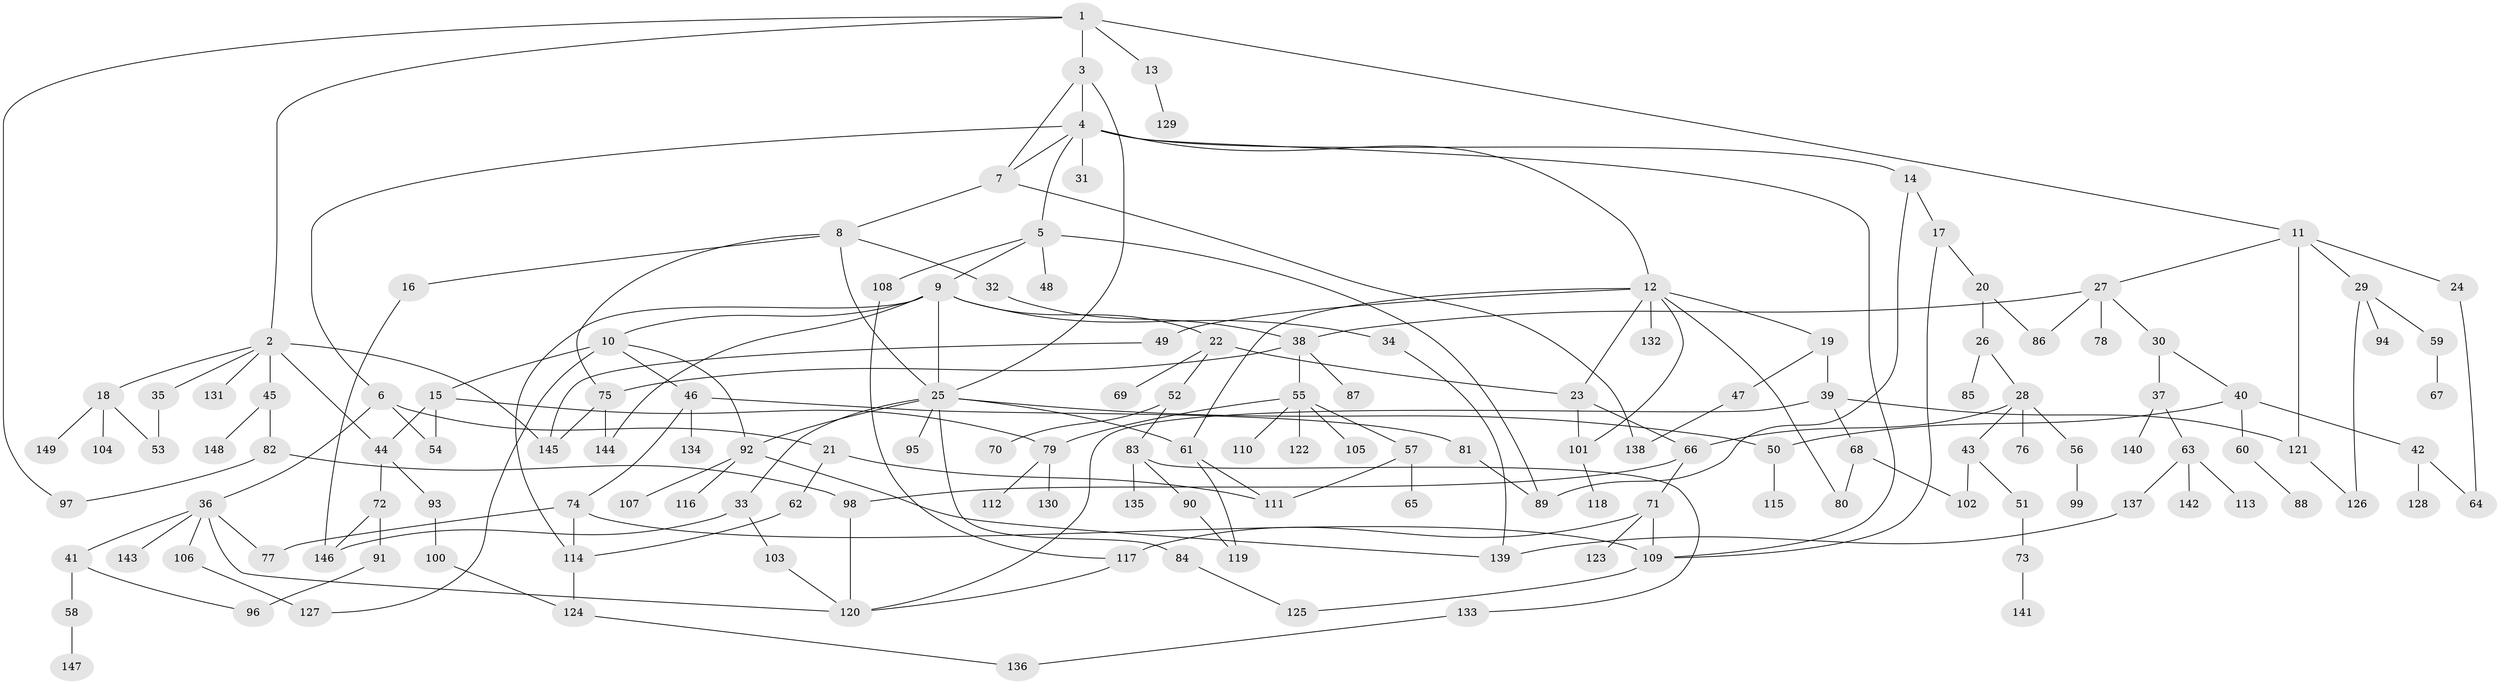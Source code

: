 // coarse degree distribution, {5: 0.0970873786407767, 8: 0.04854368932038835, 4: 0.13592233009708737, 10: 0.009708737864077669, 6: 0.02912621359223301, 7: 0.019417475728155338, 2: 0.23300970873786409, 3: 0.1262135922330097, 1: 0.30097087378640774}
// Generated by graph-tools (version 1.1) at 2025/23/03/03/25 07:23:30]
// undirected, 149 vertices, 200 edges
graph export_dot {
graph [start="1"]
  node [color=gray90,style=filled];
  1;
  2;
  3;
  4;
  5;
  6;
  7;
  8;
  9;
  10;
  11;
  12;
  13;
  14;
  15;
  16;
  17;
  18;
  19;
  20;
  21;
  22;
  23;
  24;
  25;
  26;
  27;
  28;
  29;
  30;
  31;
  32;
  33;
  34;
  35;
  36;
  37;
  38;
  39;
  40;
  41;
  42;
  43;
  44;
  45;
  46;
  47;
  48;
  49;
  50;
  51;
  52;
  53;
  54;
  55;
  56;
  57;
  58;
  59;
  60;
  61;
  62;
  63;
  64;
  65;
  66;
  67;
  68;
  69;
  70;
  71;
  72;
  73;
  74;
  75;
  76;
  77;
  78;
  79;
  80;
  81;
  82;
  83;
  84;
  85;
  86;
  87;
  88;
  89;
  90;
  91;
  92;
  93;
  94;
  95;
  96;
  97;
  98;
  99;
  100;
  101;
  102;
  103;
  104;
  105;
  106;
  107;
  108;
  109;
  110;
  111;
  112;
  113;
  114;
  115;
  116;
  117;
  118;
  119;
  120;
  121;
  122;
  123;
  124;
  125;
  126;
  127;
  128;
  129;
  130;
  131;
  132;
  133;
  134;
  135;
  136;
  137;
  138;
  139;
  140;
  141;
  142;
  143;
  144;
  145;
  146;
  147;
  148;
  149;
  1 -- 2;
  1 -- 3;
  1 -- 11;
  1 -- 13;
  1 -- 97;
  2 -- 18;
  2 -- 35;
  2 -- 45;
  2 -- 131;
  2 -- 44;
  2 -- 145;
  3 -- 4;
  3 -- 25;
  3 -- 7;
  4 -- 5;
  4 -- 6;
  4 -- 7;
  4 -- 12;
  4 -- 14;
  4 -- 31;
  4 -- 109;
  5 -- 9;
  5 -- 48;
  5 -- 108;
  5 -- 89;
  6 -- 21;
  6 -- 36;
  6 -- 54;
  7 -- 8;
  7 -- 138;
  8 -- 16;
  8 -- 32;
  8 -- 75;
  8 -- 25;
  9 -- 10;
  9 -- 22;
  9 -- 34;
  9 -- 144;
  9 -- 114;
  9 -- 25;
  10 -- 15;
  10 -- 46;
  10 -- 92;
  10 -- 127;
  11 -- 24;
  11 -- 27;
  11 -- 29;
  11 -- 121;
  12 -- 19;
  12 -- 23;
  12 -- 49;
  12 -- 80;
  12 -- 132;
  12 -- 61;
  12 -- 101;
  13 -- 129;
  14 -- 17;
  14 -- 89;
  15 -- 44;
  15 -- 54;
  15 -- 79;
  16 -- 146;
  17 -- 20;
  17 -- 109;
  18 -- 53;
  18 -- 104;
  18 -- 149;
  19 -- 39;
  19 -- 47;
  20 -- 26;
  20 -- 86;
  21 -- 62;
  21 -- 111;
  22 -- 52;
  22 -- 69;
  22 -- 23;
  23 -- 66;
  23 -- 101;
  24 -- 64;
  25 -- 33;
  25 -- 61;
  25 -- 84;
  25 -- 95;
  25 -- 92;
  25 -- 50;
  26 -- 28;
  26 -- 85;
  27 -- 30;
  27 -- 78;
  27 -- 86;
  27 -- 38;
  28 -- 43;
  28 -- 56;
  28 -- 76;
  28 -- 66;
  29 -- 59;
  29 -- 94;
  29 -- 126;
  30 -- 37;
  30 -- 40;
  32 -- 38;
  33 -- 103;
  33 -- 146;
  34 -- 139;
  35 -- 53;
  36 -- 41;
  36 -- 77;
  36 -- 106;
  36 -- 143;
  36 -- 120;
  37 -- 63;
  37 -- 140;
  38 -- 55;
  38 -- 87;
  38 -- 75;
  39 -- 68;
  39 -- 120;
  39 -- 121;
  40 -- 42;
  40 -- 50;
  40 -- 60;
  41 -- 58;
  41 -- 96;
  42 -- 128;
  42 -- 64;
  43 -- 51;
  43 -- 102;
  44 -- 72;
  44 -- 93;
  45 -- 82;
  45 -- 148;
  46 -- 74;
  46 -- 81;
  46 -- 134;
  47 -- 138;
  49 -- 145;
  50 -- 115;
  51 -- 73;
  52 -- 70;
  52 -- 83;
  55 -- 57;
  55 -- 79;
  55 -- 105;
  55 -- 110;
  55 -- 122;
  56 -- 99;
  57 -- 65;
  57 -- 111;
  58 -- 147;
  59 -- 67;
  60 -- 88;
  61 -- 119;
  61 -- 111;
  62 -- 114;
  63 -- 113;
  63 -- 137;
  63 -- 142;
  66 -- 71;
  66 -- 98;
  68 -- 102;
  68 -- 80;
  71 -- 109;
  71 -- 117;
  71 -- 123;
  72 -- 91;
  72 -- 146;
  73 -- 141;
  74 -- 109;
  74 -- 77;
  74 -- 114;
  75 -- 144;
  75 -- 145;
  79 -- 112;
  79 -- 130;
  81 -- 89;
  82 -- 98;
  82 -- 97;
  83 -- 90;
  83 -- 133;
  83 -- 135;
  84 -- 125;
  90 -- 119;
  91 -- 96;
  92 -- 107;
  92 -- 116;
  92 -- 139;
  93 -- 100;
  98 -- 120;
  100 -- 124;
  101 -- 118;
  103 -- 120;
  106 -- 127;
  108 -- 117;
  109 -- 125;
  114 -- 124;
  117 -- 120;
  121 -- 126;
  124 -- 136;
  133 -- 136;
  137 -- 139;
}
